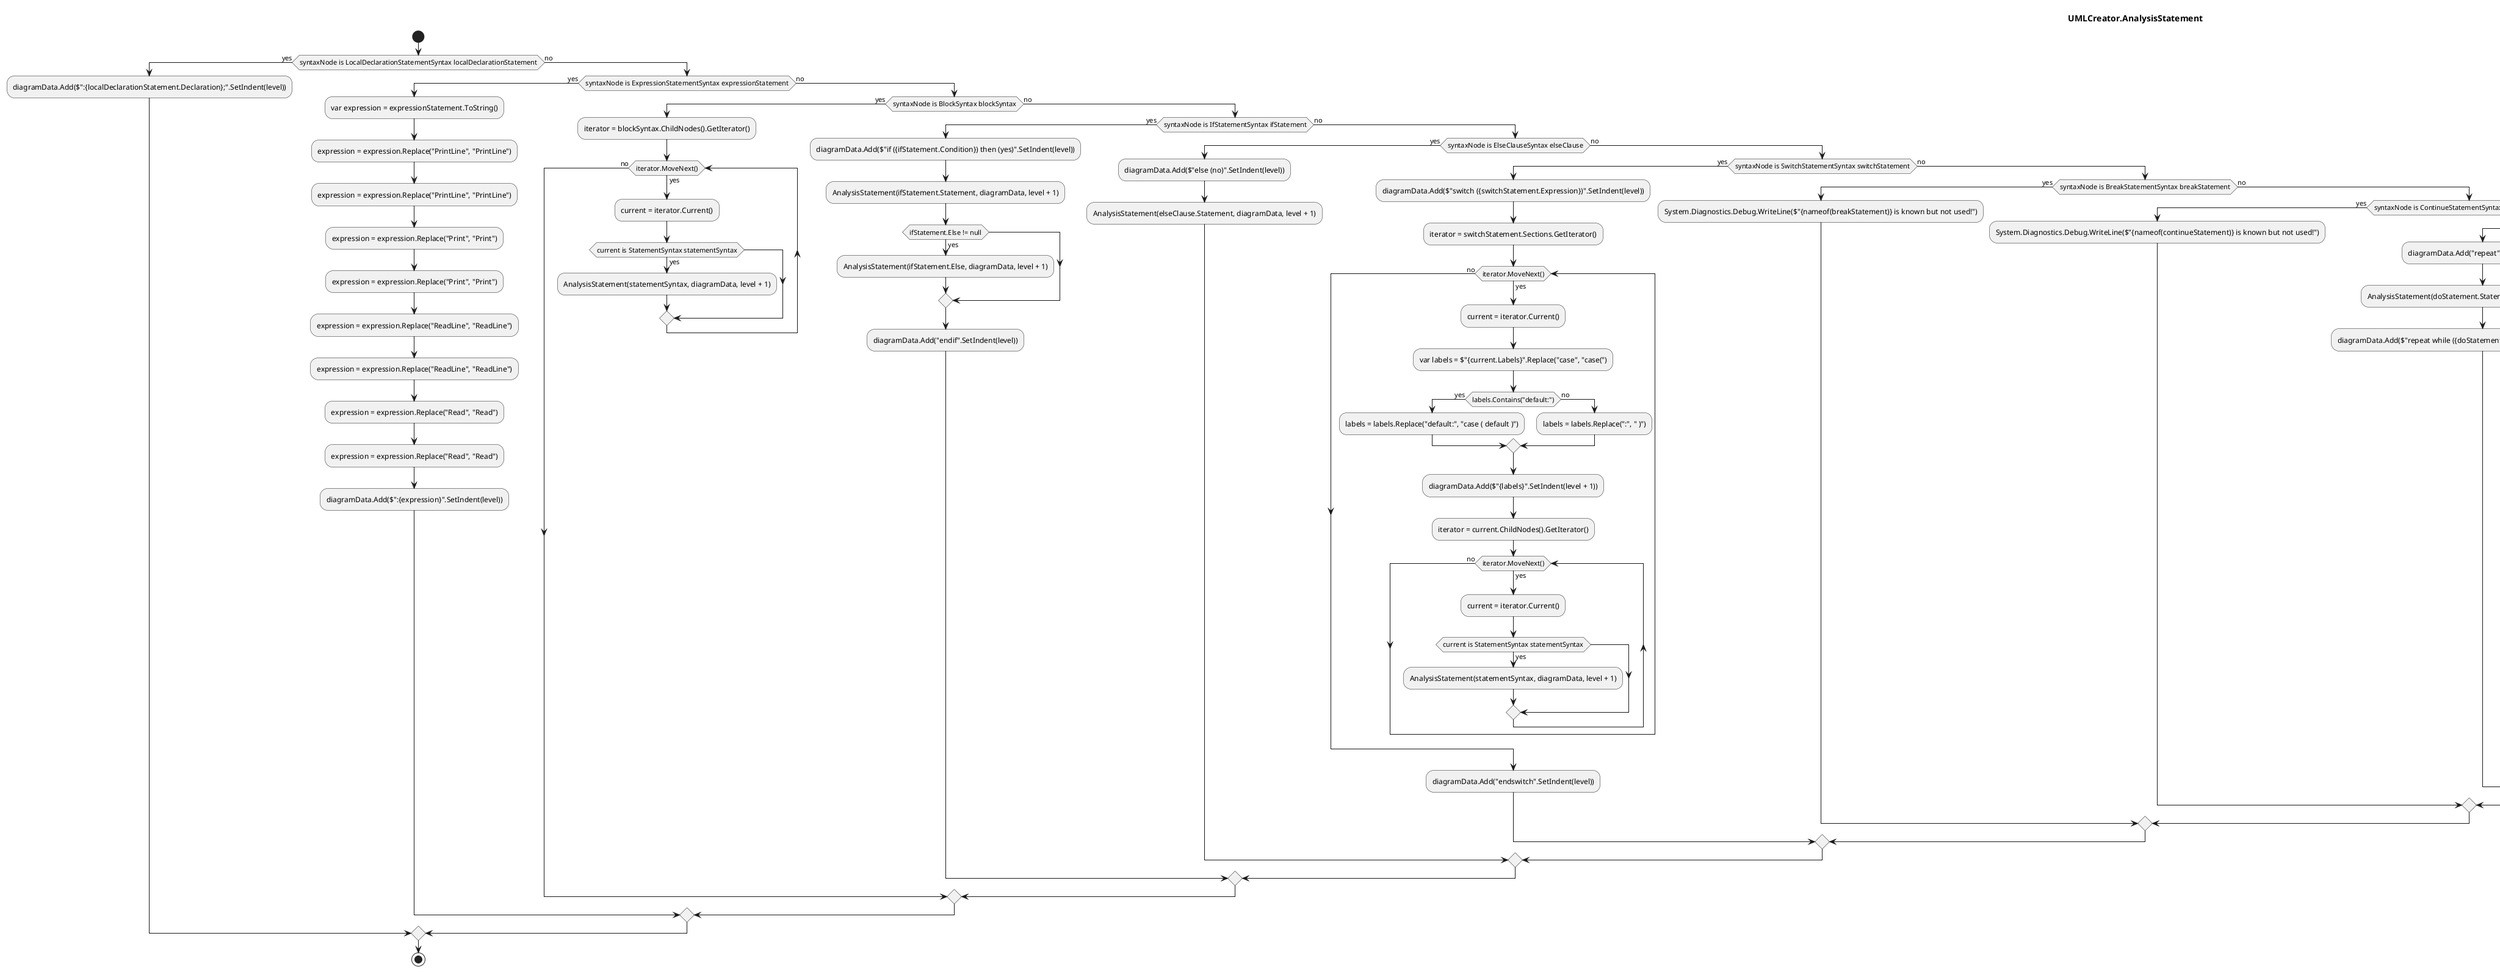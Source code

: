 @startuml UMLCreator.AnalysisStatement
title UMLCreator.AnalysisStatement
start
if (syntaxNode is LocalDeclarationStatementSyntax localDeclarationStatement) then (yes)
    :diagramData.Add($":{localDeclarationStatement.Declaration};".SetIndent(level));
  else (no)
    if (syntaxNode is ExpressionStatementSyntax expressionStatement) then (yes)
        :var expression = expressionStatement.ToString();
        :expression = expression.Replace("PrintLine", "PrintLine");
        :expression = expression.Replace("PrintLine", "PrintLine");
        :expression = expression.Replace("Print", "Print");
        :expression = expression.Replace("Print", "Print");
        :expression = expression.Replace("ReadLine", "ReadLine");
        :expression = expression.Replace("ReadLine", "ReadLine");
        :expression = expression.Replace("Read", "Read");
        :expression = expression.Replace("Read", "Read");
        :diagramData.Add($":{expression}".SetIndent(level));
      else (no)
        if (syntaxNode is BlockSyntax blockSyntax) then (yes)
            :iterator = blockSyntax.ChildNodes().GetIterator();
            while (iterator.MoveNext()) is (yes)
            :current = iterator.Current();
                              if (current is StatementSyntax statementSyntax) then (yes)
                                  :AnalysisStatement(statementSyntax, diagramData, level + 1);
                              endif
            endwhile (no)
          else (no)
            if (syntaxNode is IfStatementSyntax ifStatement) then (yes)
                :diagramData.Add($"if ({ifStatement.Condition}) then (yes)".SetIndent(level));
                :AnalysisStatement(ifStatement.Statement, diagramData, level + 1);
                if (ifStatement.Else != null) then (yes)
                  :AnalysisStatement(ifStatement.Else, diagramData, level + 1);
                endif
                :diagramData.Add("endif".SetIndent(level));
              else (no)
                if (syntaxNode is ElseClauseSyntax elseClause) then (yes)
                    :diagramData.Add($"else (no)".SetIndent(level));
                    :AnalysisStatement(elseClause.Statement, diagramData, level + 1);
                  else (no)
                    if (syntaxNode is SwitchStatementSyntax switchStatement) then (yes)
                        :diagramData.Add($"switch ({switchStatement.Expression})".SetIndent(level));
                        :iterator = switchStatement.Sections.GetIterator();
                        while (iterator.MoveNext()) is (yes)
                        :current = iterator.Current();
                                                      :var labels = $"{current.Labels}".Replace("case", "case(");
                                                      if (labels.Contains("default:")) then (yes)
                                                        :labels = labels.Replace("default:", "case ( default )");
                                                        else (no)
                                                          :labels = labels.Replace(":", " )");
                                                      endif
                                                      :diagramData.Add($"{labels}".SetIndent(level + 1));
                                                      :iterator = current.ChildNodes().GetIterator();
                                                      while (iterator.MoveNext()) is (yes)
                                                      :current = iterator.Current();
                                                                                        if (current is StatementSyntax statementSyntax) then (yes)
                                                                                            :AnalysisStatement(statementSyntax, diagramData, level + 1);
                                                                                        endif
                                                      endwhile (no)
                        endwhile (no)
                        :diagramData.Add("endswitch".SetIndent(level));
                      else (no)
                        if (syntaxNode is BreakStatementSyntax breakStatement) then (yes)
                            :System.Diagnostics.Debug.WriteLine($"{nameof(breakStatement)} is known but not used!");
                          else (no)
                            if (syntaxNode is ContinueStatementSyntax continueStatement) then (yes)
                                :System.Diagnostics.Debug.WriteLine($"{nameof(continueStatement)} is known but not used!");
                              else (no)
                                if (syntaxNode is DoStatementSyntax doStatement) then (yes)
                                    :diagramData.Add("repeat".SetIndent(level));
                                    :AnalysisStatement(doStatement.Statement, diagramData, level + 1);
                                    :diagramData.Add($"repeat while ({doStatement.Condition}) is (yes)".SetIndent(level));
                                  else (no)
                                    if (syntaxNode is WhileStatementSyntax whileStatement) then (yes)
                                        :diagramData.Add($"while ({whileStatement.Condition}) is (yes)".SetIndent(level));
                                        :AnalysisStatement(whileStatement.Statement, diagramData, level + 1);
                                        :diagramData.Add("endwhile (no)".SetIndent(level));
                                      else (no)
                                        if (syntaxNode is ForStatementSyntax forStatement) then (yes)
                                            :diagramData.Add($":{forStatement.Declaration};".SetIndent(level));
                                            :diagramData.Add($"while ({forStatement.Condition}) is (yes)".SetIndent(level));
                                            :AnalysisStatement(forStatement.Statement, diagramData, level + 1);
                                            if (forStatement.Incrementors.Count > 0) then (yes)
                                              :diagramData.Add($":{forStatement.Incrementors};".SetIndent(level));
                                            endif
                                            :diagramData.Add("endwhile (no)".SetIndent(level));
                                          else (no)
                                            if (syntaxNode is ForEachStatementSyntax forEachStatement) then (yes)
                                                :var statements = new List<string>();
                                                :diagramData.Add($":iterator = {forEachStatement.Expression}.GetIterator();".SetIndent(level));
                                                :diagramData.Add($"while (iterator.MoveNext()) is (yes)".SetIndent(level));
                                                :diagramData.Add($":current = iterator.Current();".SetIndent(level));
                                                :AnalysisStatement(forEachStatement.Statement, statements, level + 1);
                                                :iterator = statements.GetIterator();
                                                while (iterator.MoveNext()) is (yes)
                                                :current = iterator.Current();
                                                                                                      :diagramData.Add(current.Replace(forEachStatement.Identifier.ToString(), "current").SetIndent(level + 1));
                                                endwhile (no)
                                                :diagramData.Add("endwhile (no)".SetIndent(level));
                                              else (no)
                                                if (syntaxNode is ReturnStatementSyntax returnStatement) then (yes)
                                                    :System.Diagnostics.Debug.WriteLine($"{nameof(returnStatement)} is known but not used!");
                                                  else (no)
                                                      :System.Diagnostics.Debug.WriteLine($"{syntaxNode.GetType().Name} is unknown!");
                                                endif
                                            endif
                                        endif
                                    endif
                                endif
                            endif
                        endif
                    endif
                endif
            endif
        endif
    endif
endif
stop
@enduml
